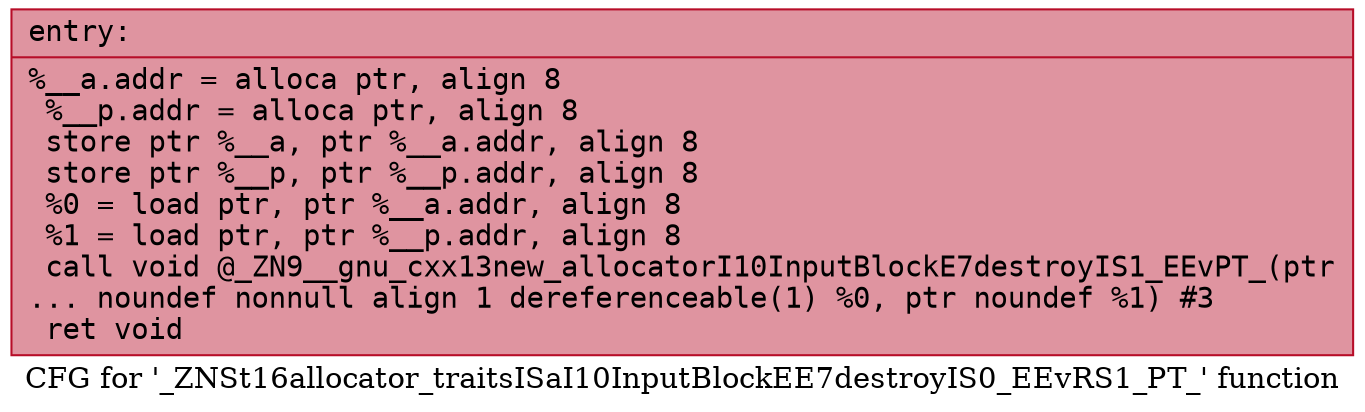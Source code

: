 digraph "CFG for '_ZNSt16allocator_traitsISaI10InputBlockEE7destroyIS0_EEvRS1_PT_' function" {
	label="CFG for '_ZNSt16allocator_traitsISaI10InputBlockEE7destroyIS0_EEvRS1_PT_' function";

	Node0x562c4e4c2490 [shape=record,color="#b70d28ff", style=filled, fillcolor="#b70d2870" fontname="Courier",label="{entry:\l|  %__a.addr = alloca ptr, align 8\l  %__p.addr = alloca ptr, align 8\l  store ptr %__a, ptr %__a.addr, align 8\l  store ptr %__p, ptr %__p.addr, align 8\l  %0 = load ptr, ptr %__a.addr, align 8\l  %1 = load ptr, ptr %__p.addr, align 8\l  call void @_ZN9__gnu_cxx13new_allocatorI10InputBlockE7destroyIS1_EEvPT_(ptr\l... noundef nonnull align 1 dereferenceable(1) %0, ptr noundef %1) #3\l  ret void\l}"];
}
